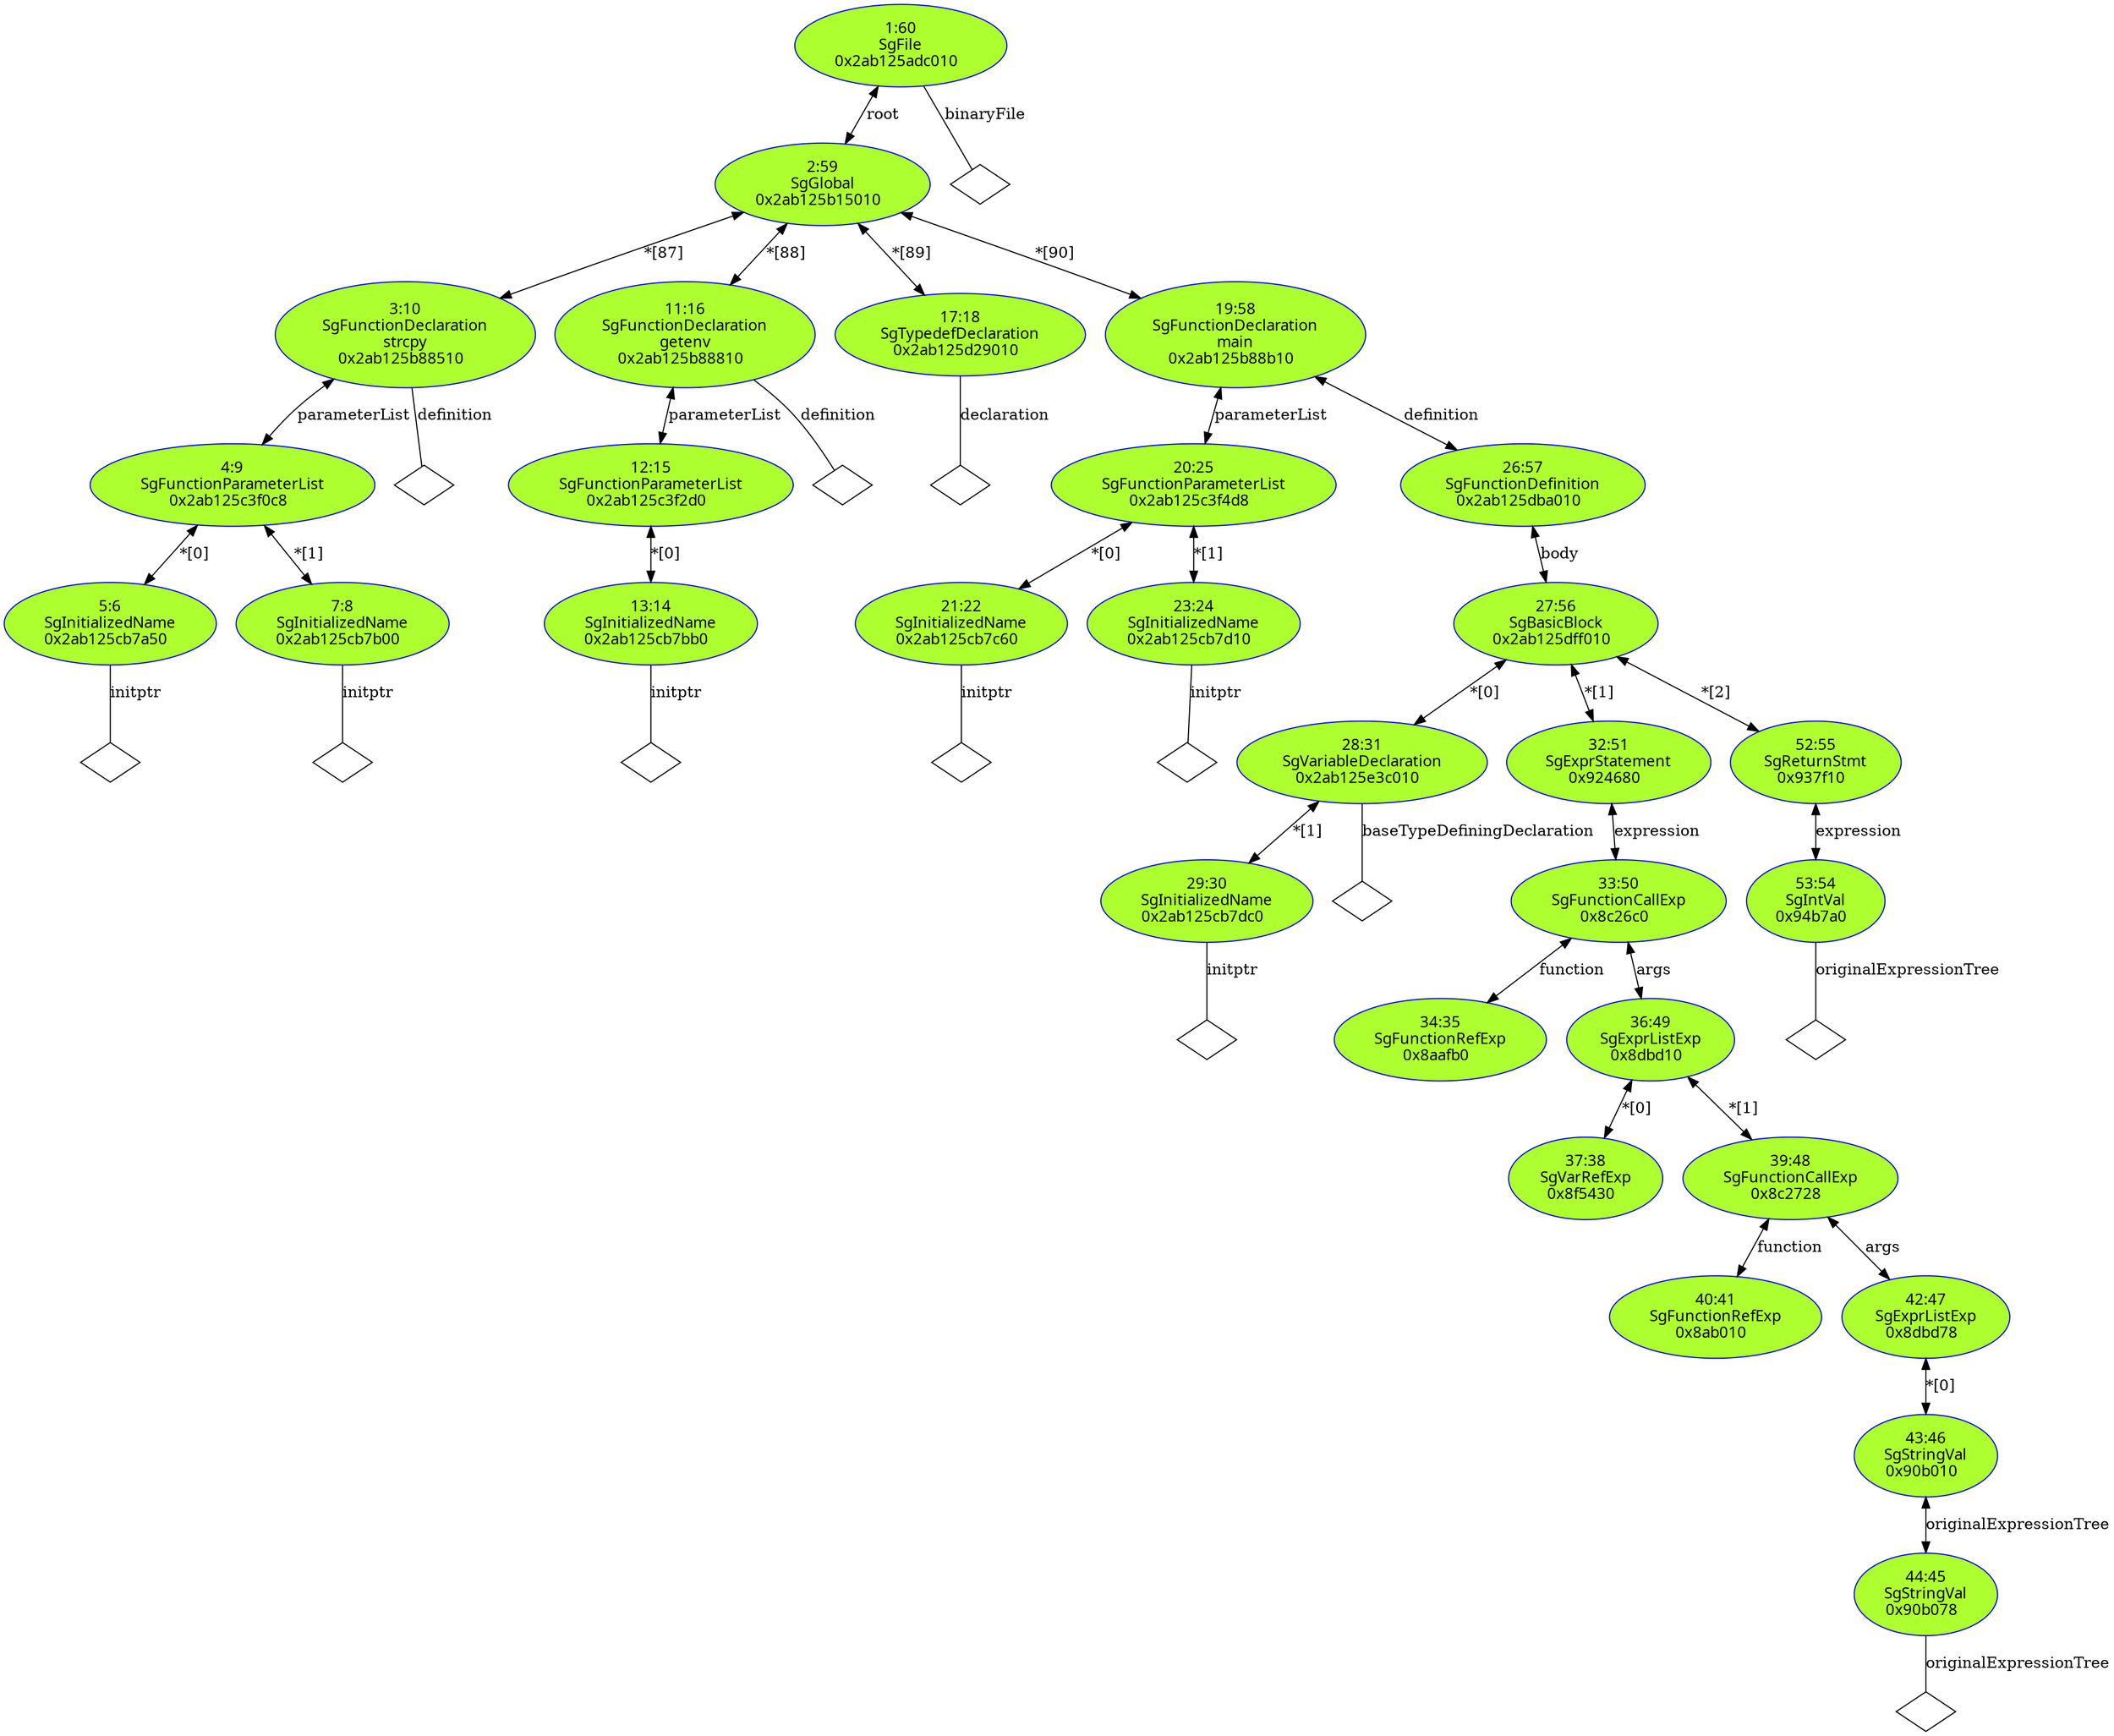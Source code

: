 /* This is generated by the Free rosecheckers sourcecode checking software
available on sourceforge for check on cert coding standards last update 2021

with input:
char* strcpy(char*, char*);
char* getenv(char*);

int main(int argc, char** argv) {
  char buff[256];
  strcpy(buff, getenv("EDITOR"));
  return 0;
}
*/
digraph "G./foo.c.dot" {
"0x2ab125cb7a50"[label="5:6\nSgInitializedName\n0x2ab125cb7a50  " shape=ellipse,regular=0,URL="\N",tooltip="more info at \N",sides=6,peripheries=1,color="Blue",fillcolor=greenyellow,fontname="7x13bold",fontcolor=black,style=filled];
"0x2ab125cb7a50" -> "0x2ab125cb7a50__initptr__null"[label="initptr" dir=none ];
"0x2ab125cb7a50__initptr__null"[label="" shape=diamond ];
"0x2ab125cb7b00"[label="7:8\nSgInitializedName\n0x2ab125cb7b00  " shape=ellipse,regular=0,URL="\N",tooltip="more info at \N",sides=6,peripheries=1,color="Blue",fillcolor=greenyellow,fontname="7x13bold",fontcolor=black,style=filled];
"0x2ab125cb7b00" -> "0x2ab125cb7b00__initptr__null"[label="initptr" dir=none ];
"0x2ab125cb7b00__initptr__null"[label="" shape=diamond ];
"0x2ab125c3f0c8"[label="4:9\nSgFunctionParameterList\n0x2ab125c3f0c8  " shape=ellipse,regular=0,URL="\N",tooltip="more info at \N",sides=6,peripheries=1,color="Blue",fillcolor=greenyellow,fontname="7x13bold",fontcolor=black,style=filled];
"0x2ab125c3f0c8" -> "0x2ab125cb7a50"[label="*[0]" dir=both ];
"0x2ab125c3f0c8" -> "0x2ab125cb7b00"[label="*[1]" dir=both ];
"0x2ab125b88510"[label="3:10\nSgFunctionDeclaration\nstrcpy\n0x2ab125b88510  " shape=ellipse,regular=0,URL="\N",tooltip="more info at \N",sides=6,peripheries=1,color="Blue",fillcolor=greenyellow,fontname="7x13bold",fontcolor=black,style=filled];
"0x2ab125b88510" -> "0x2ab125c3f0c8"[label="parameterList" dir=both ];
"0x2ab125b88510" -> "0x2ab125b88510__definition__null"[label="definition" dir=none ];
"0x2ab125b88510__definition__null"[label="" shape=diamond ];
"0x2ab125cb7bb0"[label="13:14\nSgInitializedName\n0x2ab125cb7bb0  " shape=ellipse,regular=0,URL="\N",tooltip="more info at \N",sides=6,peripheries=1,color="Blue",fillcolor=greenyellow,fontname="7x13bold",fontcolor=black,style=filled];
"0x2ab125cb7bb0" -> "0x2ab125cb7bb0__initptr__null"[label="initptr" dir=none ];
"0x2ab125cb7bb0__initptr__null"[label="" shape=diamond ];
"0x2ab125c3f2d0"[label="12:15\nSgFunctionParameterList\n0x2ab125c3f2d0  " shape=ellipse,regular=0,URL="\N",tooltip="more info at \N",sides=6,peripheries=1,color="Blue",fillcolor=greenyellow,fontname="7x13bold",fontcolor=black,style=filled];
"0x2ab125c3f2d0" -> "0x2ab125cb7bb0"[label="*[0]" dir=both ];
"0x2ab125b88810"[label="11:16\nSgFunctionDeclaration\ngetenv\n0x2ab125b88810  " shape=ellipse,regular=0,URL="\N",tooltip="more info at \N",sides=6,peripheries=1,color="Blue",fillcolor=greenyellow,fontname="7x13bold",fontcolor=black,style=filled];
"0x2ab125b88810" -> "0x2ab125c3f2d0"[label="parameterList" dir=both ];
"0x2ab125b88810" -> "0x2ab125b88810__definition__null"[label="definition" dir=none ];
"0x2ab125b88810__definition__null"[label="" shape=diamond ];
"0x2ab125d29010"[label="17:18\nSgTypedefDeclaration\n0x2ab125d29010  " shape=ellipse,regular=0,URL="\N",tooltip="more info at \N",sides=6,peripheries=1,color="Blue",fillcolor=greenyellow,fontname="7x13bold",fontcolor=black,style=filled];
"0x2ab125d29010" -> "0x2ab125d29010__declaration__null"[label="declaration" dir=none ];
"0x2ab125d29010__declaration__null"[label="" shape=diamond ];
"0x2ab125cb7c60"[label="21:22\nSgInitializedName\n0x2ab125cb7c60  " shape=ellipse,regular=0,URL="\N",tooltip="more info at \N",sides=6,peripheries=1,color="Blue",fillcolor=greenyellow,fontname="7x13bold",fontcolor=black,style=filled];
"0x2ab125cb7c60" -> "0x2ab125cb7c60__initptr__null"[label="initptr" dir=none ];
"0x2ab125cb7c60__initptr__null"[label="" shape=diamond ];
"0x2ab125cb7d10"[label="23:24\nSgInitializedName\n0x2ab125cb7d10  " shape=ellipse,regular=0,URL="\N",tooltip="more info at \N",sides=6,peripheries=1,color="Blue",fillcolor=greenyellow,fontname="7x13bold",fontcolor=black,style=filled];
"0x2ab125cb7d10" -> "0x2ab125cb7d10__initptr__null"[label="initptr" dir=none ];
"0x2ab125cb7d10__initptr__null"[label="" shape=diamond ];
"0x2ab125c3f4d8"[label="20:25\nSgFunctionParameterList\n0x2ab125c3f4d8  " shape=ellipse,regular=0,URL="\N",tooltip="more info at \N",sides=6,peripheries=1,color="Blue",fillcolor=greenyellow,fontname="7x13bold",fontcolor=black,style=filled];
"0x2ab125c3f4d8" -> "0x2ab125cb7c60"[label="*[0]" dir=both ];
"0x2ab125c3f4d8" -> "0x2ab125cb7d10"[label="*[1]" dir=both ];
"0x2ab125cb7dc0"[label="29:30\nSgInitializedName\n0x2ab125cb7dc0  " shape=ellipse,regular=0,URL="\N",tooltip="more info at \N",sides=6,peripheries=1,color="Blue",fillcolor=greenyellow,fontname="7x13bold",fontcolor=black,style=filled];
"0x2ab125cb7dc0" -> "0x2ab125cb7dc0__initptr__null"[label="initptr" dir=none ];
"0x2ab125cb7dc0__initptr__null"[label="" shape=diamond ];
"0x2ab125e3c010"[label="28:31\nSgVariableDeclaration\n0x2ab125e3c010  " shape=ellipse,regular=0,URL="\N",tooltip="more info at \N",sides=6,peripheries=1,color="Blue",fillcolor=greenyellow,fontname="7x13bold",fontcolor=black,style=filled];
"0x2ab125e3c010" -> "0x2ab125e3c010__baseTypeDefiningDeclaration__null"[label="baseTypeDefiningDeclaration" dir=none ];
"0x2ab125e3c010__baseTypeDefiningDeclaration__null"[label="" shape=diamond ];
"0x2ab125e3c010" -> "0x2ab125cb7dc0"[label="*[1]" dir=both ];
"0x8aafb0"[label="34:35\nSgFunctionRefExp\n0x8aafb0  " shape=ellipse,regular=0,URL="\N",tooltip="more info at \N",sides=6,peripheries=1,color="Blue",fillcolor=greenyellow,fontname="7x13bold",fontcolor=black,style=filled];
"0x8f5430"[label="37:38\nSgVarRefExp\n0x8f5430  " shape=ellipse,regular=0,URL="\N",tooltip="more info at \N",sides=6,peripheries=1,color="Blue",fillcolor=greenyellow,fontname="7x13bold",fontcolor=black,style=filled];
"0x8ab010"[label="40:41\nSgFunctionRefExp\n0x8ab010  " shape=ellipse,regular=0,URL="\N",tooltip="more info at \N",sides=6,peripheries=1,color="Blue",fillcolor=greenyellow,fontname="7x13bold",fontcolor=black,style=filled];
"0x90b078"[label="44:45\nSgStringVal\n0x90b078  " shape=ellipse,regular=0,URL="\N",tooltip="more info at \N",sides=6,peripheries=1,color="Blue",fillcolor=greenyellow,fontname="7x13bold",fontcolor=black,style=filled];
"0x90b078" -> "0x90b078__originalExpressionTree__null"[label="originalExpressionTree" dir=none ];
"0x90b078__originalExpressionTree__null"[label="" shape=diamond ];
"0x90b010"[label="43:46\nSgStringVal\n0x90b010  " shape=ellipse,regular=0,URL="\N",tooltip="more info at \N",sides=6,peripheries=1,color="Blue",fillcolor=greenyellow,fontname="7x13bold",fontcolor=black,style=filled];
"0x90b010" -> "0x90b078"[label="originalExpressionTree" dir=both ];
"0x8dbd78"[label="42:47\nSgExprListExp\n0x8dbd78  " shape=ellipse,regular=0,URL="\N",tooltip="more info at \N",sides=6,peripheries=1,color="Blue",fillcolor=greenyellow,fontname="7x13bold",fontcolor=black,style=filled];
"0x8dbd78" -> "0x90b010"[label="*[0]" dir=both ];
"0x8c2728"[label="39:48\nSgFunctionCallExp\n0x8c2728  " shape=ellipse,regular=0,URL="\N",tooltip="more info at \N",sides=6,peripheries=1,color="Blue",fillcolor=greenyellow,fontname="7x13bold",fontcolor=black,style=filled];
"0x8c2728" -> "0x8ab010"[label="function" dir=both ];
"0x8c2728" -> "0x8dbd78"[label="args" dir=both ];
"0x8dbd10"[label="36:49\nSgExprListExp\n0x8dbd10  " shape=ellipse,regular=0,URL="\N",tooltip="more info at \N",sides=6,peripheries=1,color="Blue",fillcolor=greenyellow,fontname="7x13bold",fontcolor=black,style=filled];
"0x8dbd10" -> "0x8f5430"[label="*[0]" dir=both ];
"0x8dbd10" -> "0x8c2728"[label="*[1]" dir=both ];
"0x8c26c0"[label="33:50\nSgFunctionCallExp\n0x8c26c0  " shape=ellipse,regular=0,URL="\N",tooltip="more info at \N",sides=6,peripheries=1,color="Blue",fillcolor=greenyellow,fontname="7x13bold",fontcolor=black,style=filled];
"0x8c26c0" -> "0x8aafb0"[label="function" dir=both ];
"0x8c26c0" -> "0x8dbd10"[label="args" dir=both ];
"0x924680"[label="32:51\nSgExprStatement\n0x924680  " shape=ellipse,regular=0,URL="\N",tooltip="more info at \N",sides=6,peripheries=1,color="Blue",fillcolor=greenyellow,fontname="7x13bold",fontcolor=black,style=filled];
"0x924680" -> "0x8c26c0"[label="expression" dir=both ];
"0x94b7a0"[label="53:54\nSgIntVal\n0x94b7a0  " shape=ellipse,regular=0,URL="\N",tooltip="more info at \N",sides=6,peripheries=1,color="Blue",fillcolor=greenyellow,fontname="7x13bold",fontcolor=black,style=filled];
"0x94b7a0" -> "0x94b7a0__originalExpressionTree__null"[label="originalExpressionTree" dir=none ];
"0x94b7a0__originalExpressionTree__null"[label="" shape=diamond ];
"0x937f10"[label="52:55\nSgReturnStmt\n0x937f10  " shape=ellipse,regular=0,URL="\N",tooltip="more info at \N",sides=6,peripheries=1,color="Blue",fillcolor=greenyellow,fontname="7x13bold",fontcolor=black,style=filled];
"0x937f10" -> "0x94b7a0"[label="expression" dir=both ];
"0x2ab125dff010"[label="27:56\nSgBasicBlock\n0x2ab125dff010  " shape=ellipse,regular=0,URL="\N",tooltip="more info at \N",sides=6,peripheries=1,color="Blue",fillcolor=greenyellow,fontname="7x13bold",fontcolor=black,style=filled];
"0x2ab125dff010" -> "0x2ab125e3c010"[label="*[0]" dir=both ];
"0x2ab125dff010" -> "0x924680"[label="*[1]" dir=both ];
"0x2ab125dff010" -> "0x937f10"[label="*[2]" dir=both ];
"0x2ab125dba010"[label="26:57\nSgFunctionDefinition\n0x2ab125dba010  " shape=ellipse,regular=0,URL="\N",tooltip="more info at \N",sides=6,peripheries=1,color="Blue",fillcolor=greenyellow,fontname="7x13bold",fontcolor=black,style=filled];
"0x2ab125dba010" -> "0x2ab125dff010"[label="body" dir=both ];
"0x2ab125b88b10"[label="19:58\nSgFunctionDeclaration\nmain\n0x2ab125b88b10  " shape=ellipse,regular=0,URL="\N",tooltip="more info at \N",sides=6,peripheries=1,color="Blue",fillcolor=greenyellow,fontname="7x13bold",fontcolor=black,style=filled];
"0x2ab125b88b10" -> "0x2ab125c3f4d8"[label="parameterList" dir=both ];
"0x2ab125b88b10" -> "0x2ab125dba010"[label="definition" dir=both ];
"0x2ab125b15010"[label="2:59\nSgGlobal\n0x2ab125b15010  " shape=ellipse,regular=0,URL="\N",tooltip="more info at \N",sides=6,peripheries=1,color="Blue",fillcolor=greenyellow,fontname="7x13bold",fontcolor=black,style=filled];
"0x2ab125b15010" -> "0x2ab125b88510"[label="*[87]" dir=both ];
"0x2ab125b15010" -> "0x2ab125b88810"[label="*[88]" dir=both ];
"0x2ab125b15010" -> "0x2ab125d29010"[label="*[89]" dir=both ];
"0x2ab125b15010" -> "0x2ab125b88b10"[label="*[90]" dir=both ];
"0x2ab125adc010"[label="1:60\nSgFile\n0x2ab125adc010  " shape=ellipse,regular=0,URL="\N",tooltip="more info at \N",sides=6,peripheries=1,color="Blue",fillcolor=greenyellow,fontname="7x13bold",fontcolor=black,style=filled];
"0x2ab125adc010" -> "0x2ab125b15010"[label="root" dir=both ];
"0x2ab125adc010" -> "0x2ab125adc010__binaryFile__null"[label="binaryFile" dir=none ];
"0x2ab125adc010__binaryFile__null"[label="" shape=diamond ];
}
